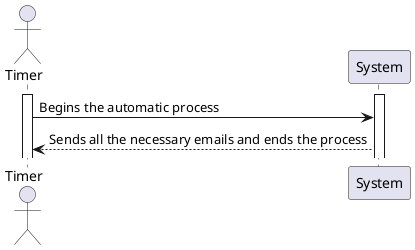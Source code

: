 @startuml

actor "Timer" as Timer
activate Timer
activate "System"
Timer -> System : Begins the automatic process
System --> Timer : Sends all the necessary emails and ends the process


@enduml